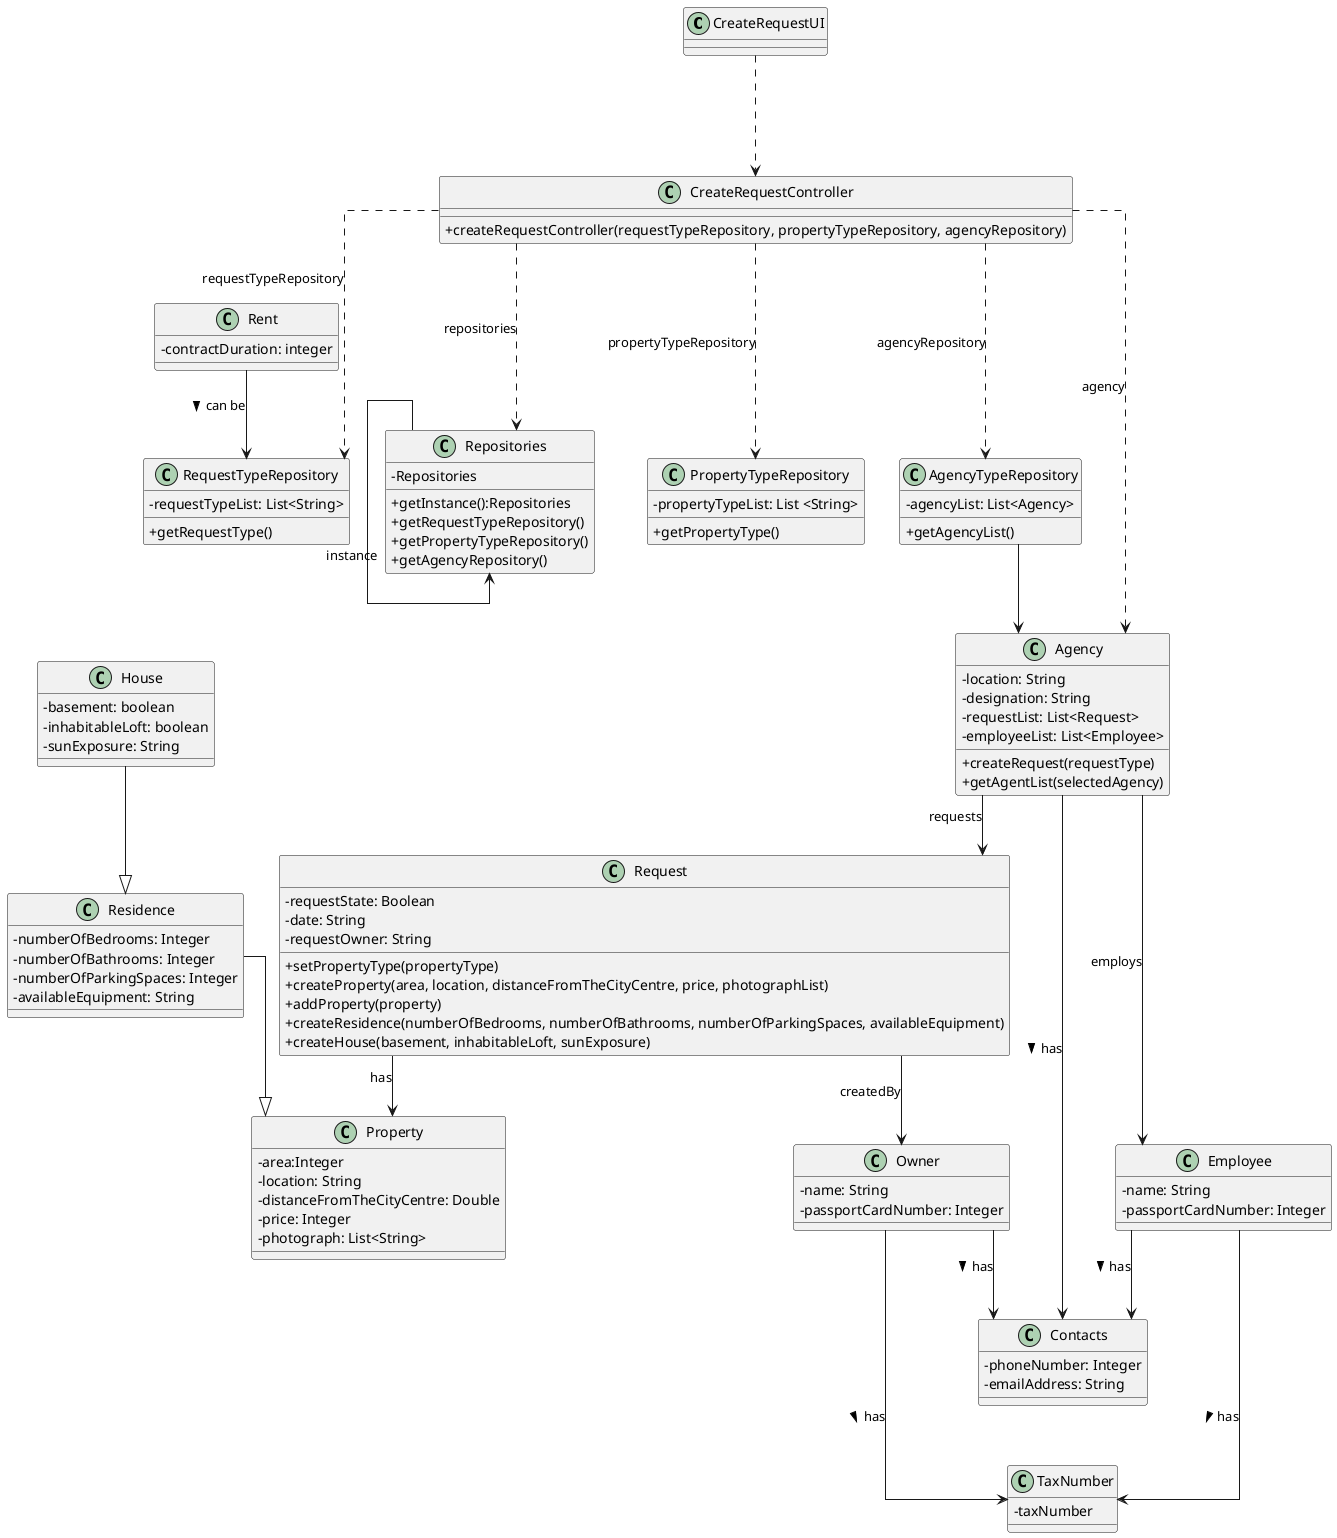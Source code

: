@startuml
skinparam classAttributeIconSize 0
skinparam linetype ortho

class CreateRequestUI{
}

class CreateRequestController{
+ createRequestController(requestTypeRepository, propertyTypeRepository, agencyRepository)
}

class Repositories{
- Repositories
+ getInstance():Repositories
+ getRequestTypeRepository()
+ getPropertyTypeRepository()
+ getAgencyRepository()
}

class PropertyTypeRepository{
- propertyTypeList: List <String>
+ getPropertyType()
}

class AgencyTypeRepository{
- agencyList: List<Agency>
+ getAgencyList()
}

class Agency{
- location: String
- designation: String
- requestList: List<Request>
- employeeList: List<Employee>
+ createRequest(requestType)
+ getAgentList(selectedAgency)
}

class RequestTypeRepository{
- requestTypeList: List<String>
+ getRequestType()
}

class Request{
- requestState: Boolean
- date: String
- requestOwner: String
+ setPropertyType(propertyType)
+ createProperty(area, location, distanceFromTheCityCentre, price, photographList)
+ addProperty(property)
+ createResidence(numberOfBedrooms, numberOfBathrooms, numberOfParkingSpaces, availableEquipment)
+ createHouse(basement, inhabitableLoft, sunExposure)
}

class Property{
- area:Integer
- location: String
- distanceFromTheCityCentre: Double
- price: Integer
- photograph: List<String>
}

class Owner{
- name: String
- passportCardNumber: Integer
}

class Residence{
- numberOfBedrooms: Integer
- numberOfBathrooms: Integer
- numberOfParkingSpaces: Integer
- availableEquipment: String
}

class House{
- basement: boolean
- inhabitableLoft: boolean
- sunExposure: String
}

class Contacts{
- phoneNumber: Integer
- emailAddress: String
}

class Employee{
- name: String
- passportCardNumber: Integer
}

class TaxNumber{
- taxNumber
}

class Rent{
- contractDuration: integer
}

CreateRequestUI -.-> CreateRequestController

CreateRequestController -.-> Repositories : repositories
CreateRequestController -.-> Agency : agency
CreateRequestController -.-> RequestTypeRepository : requestTypeRepository
CreateRequestController -.-> AgencyTypeRepository : agencyRepository
CreateRequestController -.-> PropertyTypeRepository : propertyTypeRepository

Agency --> Request : requests
Agency --> Employee : employs
AgencyTypeRepository --> Agency
Request --> Property : has
Request --> Owner : createdBy
Rent --> RequestTypeRepository : can be >

House --|> Residence

Residence --|> Property

Agency --> Contacts : has >
Employee --> Contacts : has >
Owner --> Contacts : has >

Owner ---> TaxNumber : has >
Employee --> TaxNumber : has >

Repositories -> Repositories : instance
@enduml